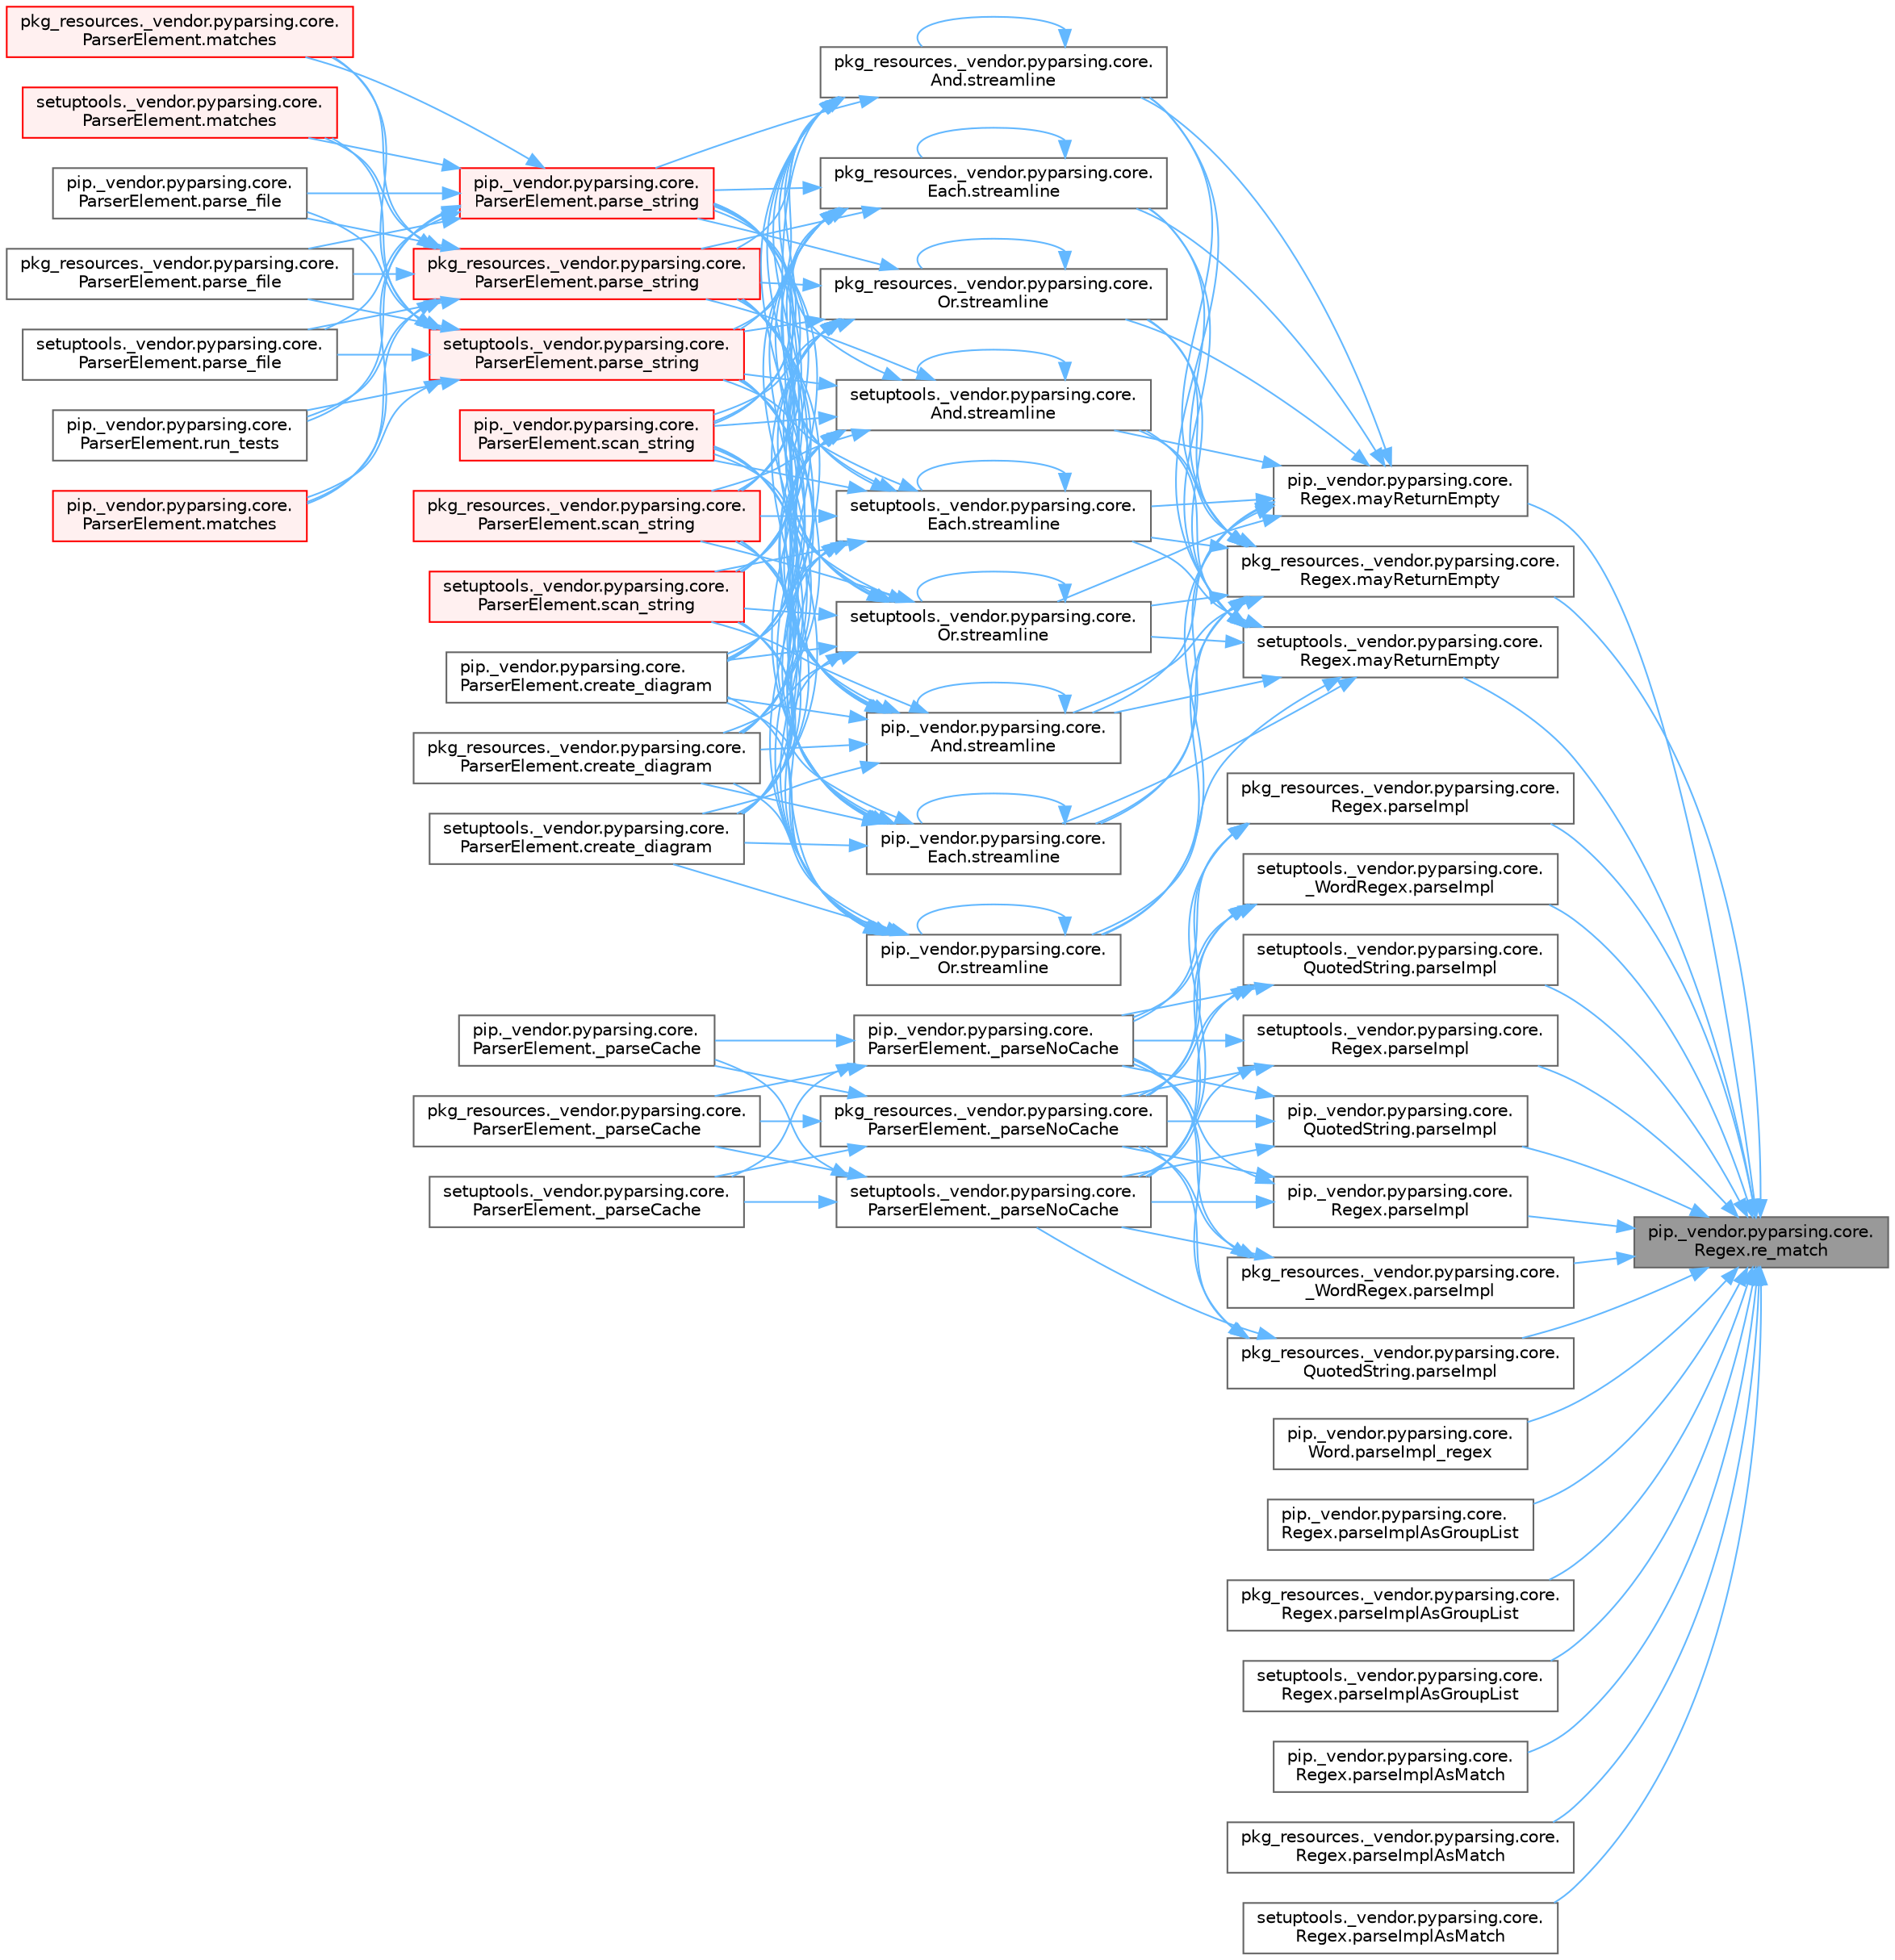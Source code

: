 digraph "pip._vendor.pyparsing.core.Regex.re_match"
{
 // LATEX_PDF_SIZE
  bgcolor="transparent";
  edge [fontname=Helvetica,fontsize=10,labelfontname=Helvetica,labelfontsize=10];
  node [fontname=Helvetica,fontsize=10,shape=box,height=0.2,width=0.4];
  rankdir="RL";
  Node1 [id="Node000001",label="pip._vendor.pyparsing.core.\lRegex.re_match",height=0.2,width=0.4,color="gray40", fillcolor="grey60", style="filled", fontcolor="black",tooltip=" "];
  Node1 -> Node2 [id="edge1_Node000001_Node000002",dir="back",color="steelblue1",style="solid",tooltip=" "];
  Node2 [id="Node000002",label="pip._vendor.pyparsing.core.\lRegex.mayReturnEmpty",height=0.2,width=0.4,color="grey40", fillcolor="white", style="filled",URL="$classpip_1_1__vendor_1_1pyparsing_1_1core_1_1_regex.html#a7319d9277dcc4bc87e0ae014028d772b",tooltip=" "];
  Node2 -> Node3 [id="edge2_Node000002_Node000003",dir="back",color="steelblue1",style="solid",tooltip=" "];
  Node3 [id="Node000003",label="pip._vendor.pyparsing.core.\lAnd.streamline",height=0.2,width=0.4,color="grey40", fillcolor="white", style="filled",URL="$classpip_1_1__vendor_1_1pyparsing_1_1core_1_1_and.html#a7446a6e43ede488c85348e0bc684f01a",tooltip=" "];
  Node3 -> Node4 [id="edge3_Node000003_Node000004",dir="back",color="steelblue1",style="solid",tooltip=" "];
  Node4 [id="Node000004",label="pip._vendor.pyparsing.core.\lParserElement.create_diagram",height=0.2,width=0.4,color="grey40", fillcolor="white", style="filled",URL="$classpip_1_1__vendor_1_1pyparsing_1_1core_1_1_parser_element.html#a5bc732f7ee3b63328942b206ddb60680",tooltip=" "];
  Node3 -> Node5 [id="edge4_Node000003_Node000005",dir="back",color="steelblue1",style="solid",tooltip=" "];
  Node5 [id="Node000005",label="pkg_resources._vendor.pyparsing.core.\lParserElement.create_diagram",height=0.2,width=0.4,color="grey40", fillcolor="white", style="filled",URL="$classpkg__resources_1_1__vendor_1_1pyparsing_1_1core_1_1_parser_element.html#a66d8835d0b5eb2209b59040c180b73b0",tooltip=" "];
  Node3 -> Node6 [id="edge5_Node000003_Node000006",dir="back",color="steelblue1",style="solid",tooltip=" "];
  Node6 [id="Node000006",label="setuptools._vendor.pyparsing.core.\lParserElement.create_diagram",height=0.2,width=0.4,color="grey40", fillcolor="white", style="filled",URL="$classsetuptools_1_1__vendor_1_1pyparsing_1_1core_1_1_parser_element.html#ab7e3f532f6e7783243272292e1f604b3",tooltip=" "];
  Node3 -> Node7 [id="edge6_Node000003_Node000007",dir="back",color="steelblue1",style="solid",tooltip=" "];
  Node7 [id="Node000007",label="pip._vendor.pyparsing.core.\lParserElement.parse_string",height=0.2,width=0.4,color="red", fillcolor="#FFF0F0", style="filled",URL="$classpip_1_1__vendor_1_1pyparsing_1_1core_1_1_parser_element.html#ac17206f98799aeb9149ef0873423fb3d",tooltip=" "];
  Node7 -> Node8 [id="edge7_Node000007_Node000008",dir="back",color="steelblue1",style="solid",tooltip=" "];
  Node8 [id="Node000008",label="pip._vendor.pyparsing.core.\lParserElement.matches",height=0.2,width=0.4,color="red", fillcolor="#FFF0F0", style="filled",URL="$classpip_1_1__vendor_1_1pyparsing_1_1core_1_1_parser_element.html#a506dbc15b395eb36dc4f6cbc0fdf143a",tooltip=" "];
  Node7 -> Node21 [id="edge8_Node000007_Node000021",dir="back",color="steelblue1",style="solid",tooltip=" "];
  Node21 [id="Node000021",label="pkg_resources._vendor.pyparsing.core.\lParserElement.matches",height=0.2,width=0.4,color="red", fillcolor="#FFF0F0", style="filled",URL="$classpkg__resources_1_1__vendor_1_1pyparsing_1_1core_1_1_parser_element.html#a83b843cc10043a223825a7b6ee2bf3ed",tooltip=" "];
  Node7 -> Node22 [id="edge9_Node000007_Node000022",dir="back",color="steelblue1",style="solid",tooltip=" "];
  Node22 [id="Node000022",label="setuptools._vendor.pyparsing.core.\lParserElement.matches",height=0.2,width=0.4,color="red", fillcolor="#FFF0F0", style="filled",URL="$classsetuptools_1_1__vendor_1_1pyparsing_1_1core_1_1_parser_element.html#a340c5dbbc0054029fa245e398f694e14",tooltip=" "];
  Node7 -> Node23 [id="edge10_Node000007_Node000023",dir="back",color="steelblue1",style="solid",tooltip=" "];
  Node23 [id="Node000023",label="pip._vendor.pyparsing.core.\lParserElement.parse_file",height=0.2,width=0.4,color="grey40", fillcolor="white", style="filled",URL="$classpip_1_1__vendor_1_1pyparsing_1_1core_1_1_parser_element.html#a161e1fa167881e4e3fa9f26155612ed1",tooltip=" "];
  Node7 -> Node24 [id="edge11_Node000007_Node000024",dir="back",color="steelblue1",style="solid",tooltip=" "];
  Node24 [id="Node000024",label="pkg_resources._vendor.pyparsing.core.\lParserElement.parse_file",height=0.2,width=0.4,color="grey40", fillcolor="white", style="filled",URL="$classpkg__resources_1_1__vendor_1_1pyparsing_1_1core_1_1_parser_element.html#a4b7f81ada4824fcac02e6fae60e97154",tooltip=" "];
  Node7 -> Node25 [id="edge12_Node000007_Node000025",dir="back",color="steelblue1",style="solid",tooltip=" "];
  Node25 [id="Node000025",label="setuptools._vendor.pyparsing.core.\lParserElement.parse_file",height=0.2,width=0.4,color="grey40", fillcolor="white", style="filled",URL="$classsetuptools_1_1__vendor_1_1pyparsing_1_1core_1_1_parser_element.html#a8f9b8fccb7fc5a55bc10cb3ab46cf419",tooltip=" "];
  Node7 -> Node26 [id="edge13_Node000007_Node000026",dir="back",color="steelblue1",style="solid",tooltip=" "];
  Node26 [id="Node000026",label="pip._vendor.pyparsing.core.\lParserElement.run_tests",height=0.2,width=0.4,color="grey40", fillcolor="white", style="filled",URL="$classpip_1_1__vendor_1_1pyparsing_1_1core_1_1_parser_element.html#a35107e02c57a82575247354b2ffe5d63",tooltip=" "];
  Node3 -> Node29 [id="edge14_Node000003_Node000029",dir="back",color="steelblue1",style="solid",tooltip=" "];
  Node29 [id="Node000029",label="pkg_resources._vendor.pyparsing.core.\lParserElement.parse_string",height=0.2,width=0.4,color="red", fillcolor="#FFF0F0", style="filled",URL="$classpkg__resources_1_1__vendor_1_1pyparsing_1_1core_1_1_parser_element.html#a8c3e947b9af4425a1b7f4c8db034a549",tooltip=" "];
  Node29 -> Node8 [id="edge15_Node000029_Node000008",dir="back",color="steelblue1",style="solid",tooltip=" "];
  Node29 -> Node21 [id="edge16_Node000029_Node000021",dir="back",color="steelblue1",style="solid",tooltip=" "];
  Node29 -> Node22 [id="edge17_Node000029_Node000022",dir="back",color="steelblue1",style="solid",tooltip=" "];
  Node29 -> Node23 [id="edge18_Node000029_Node000023",dir="back",color="steelblue1",style="solid",tooltip=" "];
  Node29 -> Node24 [id="edge19_Node000029_Node000024",dir="back",color="steelblue1",style="solid",tooltip=" "];
  Node29 -> Node25 [id="edge20_Node000029_Node000025",dir="back",color="steelblue1",style="solid",tooltip=" "];
  Node29 -> Node26 [id="edge21_Node000029_Node000026",dir="back",color="steelblue1",style="solid",tooltip=" "];
  Node3 -> Node30 [id="edge22_Node000003_Node000030",dir="back",color="steelblue1",style="solid",tooltip=" "];
  Node30 [id="Node000030",label="setuptools._vendor.pyparsing.core.\lParserElement.parse_string",height=0.2,width=0.4,color="red", fillcolor="#FFF0F0", style="filled",URL="$classsetuptools_1_1__vendor_1_1pyparsing_1_1core_1_1_parser_element.html#a4bceb4c6190dd0bd2ea4c6ef9e8fe6f9",tooltip=" "];
  Node30 -> Node8 [id="edge23_Node000030_Node000008",dir="back",color="steelblue1",style="solid",tooltip=" "];
  Node30 -> Node21 [id="edge24_Node000030_Node000021",dir="back",color="steelblue1",style="solid",tooltip=" "];
  Node30 -> Node22 [id="edge25_Node000030_Node000022",dir="back",color="steelblue1",style="solid",tooltip=" "];
  Node30 -> Node23 [id="edge26_Node000030_Node000023",dir="back",color="steelblue1",style="solid",tooltip=" "];
  Node30 -> Node24 [id="edge27_Node000030_Node000024",dir="back",color="steelblue1",style="solid",tooltip=" "];
  Node30 -> Node25 [id="edge28_Node000030_Node000025",dir="back",color="steelblue1",style="solid",tooltip=" "];
  Node30 -> Node26 [id="edge29_Node000030_Node000026",dir="back",color="steelblue1",style="solid",tooltip=" "];
  Node3 -> Node31 [id="edge30_Node000003_Node000031",dir="back",color="steelblue1",style="solid",tooltip=" "];
  Node31 [id="Node000031",label="pip._vendor.pyparsing.core.\lParserElement.scan_string",height=0.2,width=0.4,color="red", fillcolor="#FFF0F0", style="filled",URL="$classpip_1_1__vendor_1_1pyparsing_1_1core_1_1_parser_element.html#a0a066b31d55597f3b2ac426eab0ef7a8",tooltip=" "];
  Node3 -> Node3210 [id="edge31_Node000003_Node003210",dir="back",color="steelblue1",style="solid",tooltip=" "];
  Node3210 [id="Node003210",label="pkg_resources._vendor.pyparsing.core.\lParserElement.scan_string",height=0.2,width=0.4,color="red", fillcolor="#FFF0F0", style="filled",URL="$classpkg__resources_1_1__vendor_1_1pyparsing_1_1core_1_1_parser_element.html#a72c2c28e4b4d308fb917b19795da3b31",tooltip=" "];
  Node3 -> Node3211 [id="edge32_Node000003_Node003211",dir="back",color="steelblue1",style="solid",tooltip=" "];
  Node3211 [id="Node003211",label="setuptools._vendor.pyparsing.core.\lParserElement.scan_string",height=0.2,width=0.4,color="red", fillcolor="#FFF0F0", style="filled",URL="$classsetuptools_1_1__vendor_1_1pyparsing_1_1core_1_1_parser_element.html#a1e2aa4fc1e0debef9f876b7e1ccbfb62",tooltip=" "];
  Node3 -> Node3 [id="edge33_Node000003_Node000003",dir="back",color="steelblue1",style="solid",tooltip=" "];
  Node2 -> Node3212 [id="edge34_Node000002_Node003212",dir="back",color="steelblue1",style="solid",tooltip=" "];
  Node3212 [id="Node003212",label="pip._vendor.pyparsing.core.\lEach.streamline",height=0.2,width=0.4,color="grey40", fillcolor="white", style="filled",URL="$classpip_1_1__vendor_1_1pyparsing_1_1core_1_1_each.html#a96aa5153ac4224d3fb453b3bdd797ff1",tooltip=" "];
  Node3212 -> Node4 [id="edge35_Node003212_Node000004",dir="back",color="steelblue1",style="solid",tooltip=" "];
  Node3212 -> Node5 [id="edge36_Node003212_Node000005",dir="back",color="steelblue1",style="solid",tooltip=" "];
  Node3212 -> Node6 [id="edge37_Node003212_Node000006",dir="back",color="steelblue1",style="solid",tooltip=" "];
  Node3212 -> Node7 [id="edge38_Node003212_Node000007",dir="back",color="steelblue1",style="solid",tooltip=" "];
  Node3212 -> Node29 [id="edge39_Node003212_Node000029",dir="back",color="steelblue1",style="solid",tooltip=" "];
  Node3212 -> Node30 [id="edge40_Node003212_Node000030",dir="back",color="steelblue1",style="solid",tooltip=" "];
  Node3212 -> Node31 [id="edge41_Node003212_Node000031",dir="back",color="steelblue1",style="solid",tooltip=" "];
  Node3212 -> Node3210 [id="edge42_Node003212_Node003210",dir="back",color="steelblue1",style="solid",tooltip=" "];
  Node3212 -> Node3211 [id="edge43_Node003212_Node003211",dir="back",color="steelblue1",style="solid",tooltip=" "];
  Node3212 -> Node3212 [id="edge44_Node003212_Node003212",dir="back",color="steelblue1",style="solid",tooltip=" "];
  Node2 -> Node3213 [id="edge45_Node000002_Node003213",dir="back",color="steelblue1",style="solid",tooltip=" "];
  Node3213 [id="Node003213",label="pip._vendor.pyparsing.core.\lOr.streamline",height=0.2,width=0.4,color="grey40", fillcolor="white", style="filled",URL="$classpip_1_1__vendor_1_1pyparsing_1_1core_1_1_or.html#aaaf554dbc1aec5d9cddf31cd519f8a95",tooltip=" "];
  Node3213 -> Node4 [id="edge46_Node003213_Node000004",dir="back",color="steelblue1",style="solid",tooltip=" "];
  Node3213 -> Node5 [id="edge47_Node003213_Node000005",dir="back",color="steelblue1",style="solid",tooltip=" "];
  Node3213 -> Node6 [id="edge48_Node003213_Node000006",dir="back",color="steelblue1",style="solid",tooltip=" "];
  Node3213 -> Node7 [id="edge49_Node003213_Node000007",dir="back",color="steelblue1",style="solid",tooltip=" "];
  Node3213 -> Node29 [id="edge50_Node003213_Node000029",dir="back",color="steelblue1",style="solid",tooltip=" "];
  Node3213 -> Node30 [id="edge51_Node003213_Node000030",dir="back",color="steelblue1",style="solid",tooltip=" "];
  Node3213 -> Node31 [id="edge52_Node003213_Node000031",dir="back",color="steelblue1",style="solid",tooltip=" "];
  Node3213 -> Node3210 [id="edge53_Node003213_Node003210",dir="back",color="steelblue1",style="solid",tooltip=" "];
  Node3213 -> Node3211 [id="edge54_Node003213_Node003211",dir="back",color="steelblue1",style="solid",tooltip=" "];
  Node3213 -> Node3213 [id="edge55_Node003213_Node003213",dir="back",color="steelblue1",style="solid",tooltip=" "];
  Node2 -> Node3214 [id="edge56_Node000002_Node003214",dir="back",color="steelblue1",style="solid",tooltip=" "];
  Node3214 [id="Node003214",label="pkg_resources._vendor.pyparsing.core.\lAnd.streamline",height=0.2,width=0.4,color="grey40", fillcolor="white", style="filled",URL="$classpkg__resources_1_1__vendor_1_1pyparsing_1_1core_1_1_and.html#a961e2458f172f1d34fe94a756cdf9a0e",tooltip=" "];
  Node3214 -> Node4 [id="edge57_Node003214_Node000004",dir="back",color="steelblue1",style="solid",tooltip=" "];
  Node3214 -> Node5 [id="edge58_Node003214_Node000005",dir="back",color="steelblue1",style="solid",tooltip=" "];
  Node3214 -> Node6 [id="edge59_Node003214_Node000006",dir="back",color="steelblue1",style="solid",tooltip=" "];
  Node3214 -> Node7 [id="edge60_Node003214_Node000007",dir="back",color="steelblue1",style="solid",tooltip=" "];
  Node3214 -> Node29 [id="edge61_Node003214_Node000029",dir="back",color="steelblue1",style="solid",tooltip=" "];
  Node3214 -> Node30 [id="edge62_Node003214_Node000030",dir="back",color="steelblue1",style="solid",tooltip=" "];
  Node3214 -> Node31 [id="edge63_Node003214_Node000031",dir="back",color="steelblue1",style="solid",tooltip=" "];
  Node3214 -> Node3210 [id="edge64_Node003214_Node003210",dir="back",color="steelblue1",style="solid",tooltip=" "];
  Node3214 -> Node3211 [id="edge65_Node003214_Node003211",dir="back",color="steelblue1",style="solid",tooltip=" "];
  Node3214 -> Node3214 [id="edge66_Node003214_Node003214",dir="back",color="steelblue1",style="solid",tooltip=" "];
  Node2 -> Node3215 [id="edge67_Node000002_Node003215",dir="back",color="steelblue1",style="solid",tooltip=" "];
  Node3215 [id="Node003215",label="pkg_resources._vendor.pyparsing.core.\lEach.streamline",height=0.2,width=0.4,color="grey40", fillcolor="white", style="filled",URL="$classpkg__resources_1_1__vendor_1_1pyparsing_1_1core_1_1_each.html#af5805f767d634140e3c0c7e8bbe0c1f0",tooltip=" "];
  Node3215 -> Node4 [id="edge68_Node003215_Node000004",dir="back",color="steelblue1",style="solid",tooltip=" "];
  Node3215 -> Node5 [id="edge69_Node003215_Node000005",dir="back",color="steelblue1",style="solid",tooltip=" "];
  Node3215 -> Node6 [id="edge70_Node003215_Node000006",dir="back",color="steelblue1",style="solid",tooltip=" "];
  Node3215 -> Node7 [id="edge71_Node003215_Node000007",dir="back",color="steelblue1",style="solid",tooltip=" "];
  Node3215 -> Node29 [id="edge72_Node003215_Node000029",dir="back",color="steelblue1",style="solid",tooltip=" "];
  Node3215 -> Node30 [id="edge73_Node003215_Node000030",dir="back",color="steelblue1",style="solid",tooltip=" "];
  Node3215 -> Node31 [id="edge74_Node003215_Node000031",dir="back",color="steelblue1",style="solid",tooltip=" "];
  Node3215 -> Node3210 [id="edge75_Node003215_Node003210",dir="back",color="steelblue1",style="solid",tooltip=" "];
  Node3215 -> Node3211 [id="edge76_Node003215_Node003211",dir="back",color="steelblue1",style="solid",tooltip=" "];
  Node3215 -> Node3215 [id="edge77_Node003215_Node003215",dir="back",color="steelblue1",style="solid",tooltip=" "];
  Node2 -> Node3216 [id="edge78_Node000002_Node003216",dir="back",color="steelblue1",style="solid",tooltip=" "];
  Node3216 [id="Node003216",label="pkg_resources._vendor.pyparsing.core.\lOr.streamline",height=0.2,width=0.4,color="grey40", fillcolor="white", style="filled",URL="$classpkg__resources_1_1__vendor_1_1pyparsing_1_1core_1_1_or.html#a854639b74587124e16b98edd0607316c",tooltip=" "];
  Node3216 -> Node4 [id="edge79_Node003216_Node000004",dir="back",color="steelblue1",style="solid",tooltip=" "];
  Node3216 -> Node5 [id="edge80_Node003216_Node000005",dir="back",color="steelblue1",style="solid",tooltip=" "];
  Node3216 -> Node6 [id="edge81_Node003216_Node000006",dir="back",color="steelblue1",style="solid",tooltip=" "];
  Node3216 -> Node7 [id="edge82_Node003216_Node000007",dir="back",color="steelblue1",style="solid",tooltip=" "];
  Node3216 -> Node29 [id="edge83_Node003216_Node000029",dir="back",color="steelblue1",style="solid",tooltip=" "];
  Node3216 -> Node30 [id="edge84_Node003216_Node000030",dir="back",color="steelblue1",style="solid",tooltip=" "];
  Node3216 -> Node31 [id="edge85_Node003216_Node000031",dir="back",color="steelblue1",style="solid",tooltip=" "];
  Node3216 -> Node3210 [id="edge86_Node003216_Node003210",dir="back",color="steelblue1",style="solid",tooltip=" "];
  Node3216 -> Node3211 [id="edge87_Node003216_Node003211",dir="back",color="steelblue1",style="solid",tooltip=" "];
  Node3216 -> Node3216 [id="edge88_Node003216_Node003216",dir="back",color="steelblue1",style="solid",tooltip=" "];
  Node2 -> Node3217 [id="edge89_Node000002_Node003217",dir="back",color="steelblue1",style="solid",tooltip=" "];
  Node3217 [id="Node003217",label="setuptools._vendor.pyparsing.core.\lAnd.streamline",height=0.2,width=0.4,color="grey40", fillcolor="white", style="filled",URL="$classsetuptools_1_1__vendor_1_1pyparsing_1_1core_1_1_and.html#a994b65a179dc06dec0a35a9e661bbbcf",tooltip=" "];
  Node3217 -> Node4 [id="edge90_Node003217_Node000004",dir="back",color="steelblue1",style="solid",tooltip=" "];
  Node3217 -> Node5 [id="edge91_Node003217_Node000005",dir="back",color="steelblue1",style="solid",tooltip=" "];
  Node3217 -> Node6 [id="edge92_Node003217_Node000006",dir="back",color="steelblue1",style="solid",tooltip=" "];
  Node3217 -> Node7 [id="edge93_Node003217_Node000007",dir="back",color="steelblue1",style="solid",tooltip=" "];
  Node3217 -> Node29 [id="edge94_Node003217_Node000029",dir="back",color="steelblue1",style="solid",tooltip=" "];
  Node3217 -> Node30 [id="edge95_Node003217_Node000030",dir="back",color="steelblue1",style="solid",tooltip=" "];
  Node3217 -> Node31 [id="edge96_Node003217_Node000031",dir="back",color="steelblue1",style="solid",tooltip=" "];
  Node3217 -> Node3210 [id="edge97_Node003217_Node003210",dir="back",color="steelblue1",style="solid",tooltip=" "];
  Node3217 -> Node3211 [id="edge98_Node003217_Node003211",dir="back",color="steelblue1",style="solid",tooltip=" "];
  Node3217 -> Node3217 [id="edge99_Node003217_Node003217",dir="back",color="steelblue1",style="solid",tooltip=" "];
  Node2 -> Node3218 [id="edge100_Node000002_Node003218",dir="back",color="steelblue1",style="solid",tooltip=" "];
  Node3218 [id="Node003218",label="setuptools._vendor.pyparsing.core.\lEach.streamline",height=0.2,width=0.4,color="grey40", fillcolor="white", style="filled",URL="$classsetuptools_1_1__vendor_1_1pyparsing_1_1core_1_1_each.html#a1bab1a878298d884782c2dcea9b7b2ff",tooltip=" "];
  Node3218 -> Node4 [id="edge101_Node003218_Node000004",dir="back",color="steelblue1",style="solid",tooltip=" "];
  Node3218 -> Node5 [id="edge102_Node003218_Node000005",dir="back",color="steelblue1",style="solid",tooltip=" "];
  Node3218 -> Node6 [id="edge103_Node003218_Node000006",dir="back",color="steelblue1",style="solid",tooltip=" "];
  Node3218 -> Node7 [id="edge104_Node003218_Node000007",dir="back",color="steelblue1",style="solid",tooltip=" "];
  Node3218 -> Node29 [id="edge105_Node003218_Node000029",dir="back",color="steelblue1",style="solid",tooltip=" "];
  Node3218 -> Node30 [id="edge106_Node003218_Node000030",dir="back",color="steelblue1",style="solid",tooltip=" "];
  Node3218 -> Node31 [id="edge107_Node003218_Node000031",dir="back",color="steelblue1",style="solid",tooltip=" "];
  Node3218 -> Node3210 [id="edge108_Node003218_Node003210",dir="back",color="steelblue1",style="solid",tooltip=" "];
  Node3218 -> Node3211 [id="edge109_Node003218_Node003211",dir="back",color="steelblue1",style="solid",tooltip=" "];
  Node3218 -> Node3218 [id="edge110_Node003218_Node003218",dir="back",color="steelblue1",style="solid",tooltip=" "];
  Node2 -> Node3219 [id="edge111_Node000002_Node003219",dir="back",color="steelblue1",style="solid",tooltip=" "];
  Node3219 [id="Node003219",label="setuptools._vendor.pyparsing.core.\lOr.streamline",height=0.2,width=0.4,color="grey40", fillcolor="white", style="filled",URL="$classsetuptools_1_1__vendor_1_1pyparsing_1_1core_1_1_or.html#aeab055b0277cb2c7035b849cfc773127",tooltip=" "];
  Node3219 -> Node4 [id="edge112_Node003219_Node000004",dir="back",color="steelblue1",style="solid",tooltip=" "];
  Node3219 -> Node5 [id="edge113_Node003219_Node000005",dir="back",color="steelblue1",style="solid",tooltip=" "];
  Node3219 -> Node6 [id="edge114_Node003219_Node000006",dir="back",color="steelblue1",style="solid",tooltip=" "];
  Node3219 -> Node7 [id="edge115_Node003219_Node000007",dir="back",color="steelblue1",style="solid",tooltip=" "];
  Node3219 -> Node29 [id="edge116_Node003219_Node000029",dir="back",color="steelblue1",style="solid",tooltip=" "];
  Node3219 -> Node30 [id="edge117_Node003219_Node000030",dir="back",color="steelblue1",style="solid",tooltip=" "];
  Node3219 -> Node31 [id="edge118_Node003219_Node000031",dir="back",color="steelblue1",style="solid",tooltip=" "];
  Node3219 -> Node3210 [id="edge119_Node003219_Node003210",dir="back",color="steelblue1",style="solid",tooltip=" "];
  Node3219 -> Node3211 [id="edge120_Node003219_Node003211",dir="back",color="steelblue1",style="solid",tooltip=" "];
  Node3219 -> Node3219 [id="edge121_Node003219_Node003219",dir="back",color="steelblue1",style="solid",tooltip=" "];
  Node1 -> Node3220 [id="edge122_Node000001_Node003220",dir="back",color="steelblue1",style="solid",tooltip=" "];
  Node3220 [id="Node003220",label="pkg_resources._vendor.pyparsing.core.\lRegex.mayReturnEmpty",height=0.2,width=0.4,color="grey40", fillcolor="white", style="filled",URL="$classpkg__resources_1_1__vendor_1_1pyparsing_1_1core_1_1_regex.html#a33f5ad8326b85e734dbaf24720d686b8",tooltip=" "];
  Node3220 -> Node3 [id="edge123_Node003220_Node000003",dir="back",color="steelblue1",style="solid",tooltip=" "];
  Node3220 -> Node3212 [id="edge124_Node003220_Node003212",dir="back",color="steelblue1",style="solid",tooltip=" "];
  Node3220 -> Node3213 [id="edge125_Node003220_Node003213",dir="back",color="steelblue1",style="solid",tooltip=" "];
  Node3220 -> Node3214 [id="edge126_Node003220_Node003214",dir="back",color="steelblue1",style="solid",tooltip=" "];
  Node3220 -> Node3215 [id="edge127_Node003220_Node003215",dir="back",color="steelblue1",style="solid",tooltip=" "];
  Node3220 -> Node3216 [id="edge128_Node003220_Node003216",dir="back",color="steelblue1",style="solid",tooltip=" "];
  Node3220 -> Node3217 [id="edge129_Node003220_Node003217",dir="back",color="steelblue1",style="solid",tooltip=" "];
  Node3220 -> Node3218 [id="edge130_Node003220_Node003218",dir="back",color="steelblue1",style="solid",tooltip=" "];
  Node3220 -> Node3219 [id="edge131_Node003220_Node003219",dir="back",color="steelblue1",style="solid",tooltip=" "];
  Node1 -> Node3221 [id="edge132_Node000001_Node003221",dir="back",color="steelblue1",style="solid",tooltip=" "];
  Node3221 [id="Node003221",label="setuptools._vendor.pyparsing.core.\lRegex.mayReturnEmpty",height=0.2,width=0.4,color="grey40", fillcolor="white", style="filled",URL="$classsetuptools_1_1__vendor_1_1pyparsing_1_1core_1_1_regex.html#a6db31ce76829df8ffa320ee6dfbbfd53",tooltip=" "];
  Node3221 -> Node3 [id="edge133_Node003221_Node000003",dir="back",color="steelblue1",style="solid",tooltip=" "];
  Node3221 -> Node3212 [id="edge134_Node003221_Node003212",dir="back",color="steelblue1",style="solid",tooltip=" "];
  Node3221 -> Node3213 [id="edge135_Node003221_Node003213",dir="back",color="steelblue1",style="solid",tooltip=" "];
  Node3221 -> Node3214 [id="edge136_Node003221_Node003214",dir="back",color="steelblue1",style="solid",tooltip=" "];
  Node3221 -> Node3215 [id="edge137_Node003221_Node003215",dir="back",color="steelblue1",style="solid",tooltip=" "];
  Node3221 -> Node3216 [id="edge138_Node003221_Node003216",dir="back",color="steelblue1",style="solid",tooltip=" "];
  Node3221 -> Node3217 [id="edge139_Node003221_Node003217",dir="back",color="steelblue1",style="solid",tooltip=" "];
  Node3221 -> Node3218 [id="edge140_Node003221_Node003218",dir="back",color="steelblue1",style="solid",tooltip=" "];
  Node3221 -> Node3219 [id="edge141_Node003221_Node003219",dir="back",color="steelblue1",style="solid",tooltip=" "];
  Node1 -> Node3222 [id="edge142_Node000001_Node003222",dir="back",color="steelblue1",style="solid",tooltip=" "];
  Node3222 [id="Node003222",label="pip._vendor.pyparsing.core.\lQuotedString.parseImpl",height=0.2,width=0.4,color="grey40", fillcolor="white", style="filled",URL="$classpip_1_1__vendor_1_1pyparsing_1_1core_1_1_quoted_string.html#a92d684acb71a5115fdc54fc90096e9df",tooltip=" "];
  Node3222 -> Node2391 [id="edge143_Node003222_Node002391",dir="back",color="steelblue1",style="solid",tooltip=" "];
  Node2391 [id="Node002391",label="pip._vendor.pyparsing.core.\lParserElement._parseNoCache",height=0.2,width=0.4,color="grey40", fillcolor="white", style="filled",URL="$classpip_1_1__vendor_1_1pyparsing_1_1core_1_1_parser_element.html#af319bff1f8ae463c29689bc902788e50",tooltip=" "];
  Node2391 -> Node2392 [id="edge144_Node002391_Node002392",dir="back",color="steelblue1",style="solid",tooltip=" "];
  Node2392 [id="Node002392",label="pip._vendor.pyparsing.core.\lParserElement._parseCache",height=0.2,width=0.4,color="grey40", fillcolor="white", style="filled",URL="$classpip_1_1__vendor_1_1pyparsing_1_1core_1_1_parser_element.html#a5614d581e42d84b716b0dcab98157c88",tooltip=" "];
  Node2391 -> Node2393 [id="edge145_Node002391_Node002393",dir="back",color="steelblue1",style="solid",tooltip=" "];
  Node2393 [id="Node002393",label="pkg_resources._vendor.pyparsing.core.\lParserElement._parseCache",height=0.2,width=0.4,color="grey40", fillcolor="white", style="filled",URL="$classpkg__resources_1_1__vendor_1_1pyparsing_1_1core_1_1_parser_element.html#a1a69c7785a92769109263bd940ab37ae",tooltip=" "];
  Node2391 -> Node2394 [id="edge146_Node002391_Node002394",dir="back",color="steelblue1",style="solid",tooltip=" "];
  Node2394 [id="Node002394",label="setuptools._vendor.pyparsing.core.\lParserElement._parseCache",height=0.2,width=0.4,color="grey40", fillcolor="white", style="filled",URL="$classsetuptools_1_1__vendor_1_1pyparsing_1_1core_1_1_parser_element.html#aad2d74190c4edf9d86294fe1907cffba",tooltip=" "];
  Node3222 -> Node2395 [id="edge147_Node003222_Node002395",dir="back",color="steelblue1",style="solid",tooltip=" "];
  Node2395 [id="Node002395",label="pkg_resources._vendor.pyparsing.core.\lParserElement._parseNoCache",height=0.2,width=0.4,color="grey40", fillcolor="white", style="filled",URL="$classpkg__resources_1_1__vendor_1_1pyparsing_1_1core_1_1_parser_element.html#ae74acbecf9daa6eccbb3c02112745915",tooltip=" "];
  Node2395 -> Node2392 [id="edge148_Node002395_Node002392",dir="back",color="steelblue1",style="solid",tooltip=" "];
  Node2395 -> Node2393 [id="edge149_Node002395_Node002393",dir="back",color="steelblue1",style="solid",tooltip=" "];
  Node2395 -> Node2394 [id="edge150_Node002395_Node002394",dir="back",color="steelblue1",style="solid",tooltip=" "];
  Node3222 -> Node2396 [id="edge151_Node003222_Node002396",dir="back",color="steelblue1",style="solid",tooltip=" "];
  Node2396 [id="Node002396",label="setuptools._vendor.pyparsing.core.\lParserElement._parseNoCache",height=0.2,width=0.4,color="grey40", fillcolor="white", style="filled",URL="$classsetuptools_1_1__vendor_1_1pyparsing_1_1core_1_1_parser_element.html#ac87deeca77414208ea7ac3e6f23accc5",tooltip=" "];
  Node2396 -> Node2392 [id="edge152_Node002396_Node002392",dir="back",color="steelblue1",style="solid",tooltip=" "];
  Node2396 -> Node2393 [id="edge153_Node002396_Node002393",dir="back",color="steelblue1",style="solid",tooltip=" "];
  Node2396 -> Node2394 [id="edge154_Node002396_Node002394",dir="back",color="steelblue1",style="solid",tooltip=" "];
  Node1 -> Node3223 [id="edge155_Node000001_Node003223",dir="back",color="steelblue1",style="solid",tooltip=" "];
  Node3223 [id="Node003223",label="pip._vendor.pyparsing.core.\lRegex.parseImpl",height=0.2,width=0.4,color="grey40", fillcolor="white", style="filled",URL="$classpip_1_1__vendor_1_1pyparsing_1_1core_1_1_regex.html#a00ab84bc9d6c48734ff75b71cc354720",tooltip=" "];
  Node3223 -> Node2391 [id="edge156_Node003223_Node002391",dir="back",color="steelblue1",style="solid",tooltip=" "];
  Node3223 -> Node2395 [id="edge157_Node003223_Node002395",dir="back",color="steelblue1",style="solid",tooltip=" "];
  Node3223 -> Node2396 [id="edge158_Node003223_Node002396",dir="back",color="steelblue1",style="solid",tooltip=" "];
  Node1 -> Node3224 [id="edge159_Node000001_Node003224",dir="back",color="steelblue1",style="solid",tooltip=" "];
  Node3224 [id="Node003224",label="pkg_resources._vendor.pyparsing.core.\l_WordRegex.parseImpl",height=0.2,width=0.4,color="grey40", fillcolor="white", style="filled",URL="$classpkg__resources_1_1__vendor_1_1pyparsing_1_1core_1_1___word_regex.html#a25e49e4fde489aa339756ebe1e171b9f",tooltip=" "];
  Node3224 -> Node2391 [id="edge160_Node003224_Node002391",dir="back",color="steelblue1",style="solid",tooltip=" "];
  Node3224 -> Node2395 [id="edge161_Node003224_Node002395",dir="back",color="steelblue1",style="solid",tooltip=" "];
  Node3224 -> Node2396 [id="edge162_Node003224_Node002396",dir="back",color="steelblue1",style="solid",tooltip=" "];
  Node1 -> Node3225 [id="edge163_Node000001_Node003225",dir="back",color="steelblue1",style="solid",tooltip=" "];
  Node3225 [id="Node003225",label="pkg_resources._vendor.pyparsing.core.\lQuotedString.parseImpl",height=0.2,width=0.4,color="grey40", fillcolor="white", style="filled",URL="$classpkg__resources_1_1__vendor_1_1pyparsing_1_1core_1_1_quoted_string.html#a56518821229c3c5d066e9f1160b44632",tooltip=" "];
  Node3225 -> Node2391 [id="edge164_Node003225_Node002391",dir="back",color="steelblue1",style="solid",tooltip=" "];
  Node3225 -> Node2395 [id="edge165_Node003225_Node002395",dir="back",color="steelblue1",style="solid",tooltip=" "];
  Node3225 -> Node2396 [id="edge166_Node003225_Node002396",dir="back",color="steelblue1",style="solid",tooltip=" "];
  Node1 -> Node3226 [id="edge167_Node000001_Node003226",dir="back",color="steelblue1",style="solid",tooltip=" "];
  Node3226 [id="Node003226",label="pkg_resources._vendor.pyparsing.core.\lRegex.parseImpl",height=0.2,width=0.4,color="grey40", fillcolor="white", style="filled",URL="$classpkg__resources_1_1__vendor_1_1pyparsing_1_1core_1_1_regex.html#ad63053cb462e84716134a7a2d8477fd2",tooltip=" "];
  Node3226 -> Node2391 [id="edge168_Node003226_Node002391",dir="back",color="steelblue1",style="solid",tooltip=" "];
  Node3226 -> Node2395 [id="edge169_Node003226_Node002395",dir="back",color="steelblue1",style="solid",tooltip=" "];
  Node3226 -> Node2396 [id="edge170_Node003226_Node002396",dir="back",color="steelblue1",style="solid",tooltip=" "];
  Node1 -> Node3227 [id="edge171_Node000001_Node003227",dir="back",color="steelblue1",style="solid",tooltip=" "];
  Node3227 [id="Node003227",label="setuptools._vendor.pyparsing.core.\l_WordRegex.parseImpl",height=0.2,width=0.4,color="grey40", fillcolor="white", style="filled",URL="$classsetuptools_1_1__vendor_1_1pyparsing_1_1core_1_1___word_regex.html#a5d7988d02fdc0ffb663e3c64b7a1e20b",tooltip=" "];
  Node3227 -> Node2391 [id="edge172_Node003227_Node002391",dir="back",color="steelblue1",style="solid",tooltip=" "];
  Node3227 -> Node2395 [id="edge173_Node003227_Node002395",dir="back",color="steelblue1",style="solid",tooltip=" "];
  Node3227 -> Node2396 [id="edge174_Node003227_Node002396",dir="back",color="steelblue1",style="solid",tooltip=" "];
  Node1 -> Node3228 [id="edge175_Node000001_Node003228",dir="back",color="steelblue1",style="solid",tooltip=" "];
  Node3228 [id="Node003228",label="setuptools._vendor.pyparsing.core.\lQuotedString.parseImpl",height=0.2,width=0.4,color="grey40", fillcolor="white", style="filled",URL="$classsetuptools_1_1__vendor_1_1pyparsing_1_1core_1_1_quoted_string.html#a886eb9371e033227ee46d32112969af4",tooltip=" "];
  Node3228 -> Node2391 [id="edge176_Node003228_Node002391",dir="back",color="steelblue1",style="solid",tooltip=" "];
  Node3228 -> Node2395 [id="edge177_Node003228_Node002395",dir="back",color="steelblue1",style="solid",tooltip=" "];
  Node3228 -> Node2396 [id="edge178_Node003228_Node002396",dir="back",color="steelblue1",style="solid",tooltip=" "];
  Node1 -> Node3229 [id="edge179_Node000001_Node003229",dir="back",color="steelblue1",style="solid",tooltip=" "];
  Node3229 [id="Node003229",label="setuptools._vendor.pyparsing.core.\lRegex.parseImpl",height=0.2,width=0.4,color="grey40", fillcolor="white", style="filled",URL="$classsetuptools_1_1__vendor_1_1pyparsing_1_1core_1_1_regex.html#a3eaae662caae6afe0d0aaf8ee8e14c57",tooltip=" "];
  Node3229 -> Node2391 [id="edge180_Node003229_Node002391",dir="back",color="steelblue1",style="solid",tooltip=" "];
  Node3229 -> Node2395 [id="edge181_Node003229_Node002395",dir="back",color="steelblue1",style="solid",tooltip=" "];
  Node3229 -> Node2396 [id="edge182_Node003229_Node002396",dir="back",color="steelblue1",style="solid",tooltip=" "];
  Node1 -> Node3230 [id="edge183_Node000001_Node003230",dir="back",color="steelblue1",style="solid",tooltip=" "];
  Node3230 [id="Node003230",label="pip._vendor.pyparsing.core.\lWord.parseImpl_regex",height=0.2,width=0.4,color="grey40", fillcolor="white", style="filled",URL="$classpip_1_1__vendor_1_1pyparsing_1_1core_1_1_word.html#aeeb774897990f0460e5ea511d78db467",tooltip=" "];
  Node1 -> Node3231 [id="edge184_Node000001_Node003231",dir="back",color="steelblue1",style="solid",tooltip=" "];
  Node3231 [id="Node003231",label="pip._vendor.pyparsing.core.\lRegex.parseImplAsGroupList",height=0.2,width=0.4,color="grey40", fillcolor="white", style="filled",URL="$classpip_1_1__vendor_1_1pyparsing_1_1core_1_1_regex.html#aac414af506be7d5b38e56a4a1bd0e879",tooltip=" "];
  Node1 -> Node3232 [id="edge185_Node000001_Node003232",dir="back",color="steelblue1",style="solid",tooltip=" "];
  Node3232 [id="Node003232",label="pkg_resources._vendor.pyparsing.core.\lRegex.parseImplAsGroupList",height=0.2,width=0.4,color="grey40", fillcolor="white", style="filled",URL="$classpkg__resources_1_1__vendor_1_1pyparsing_1_1core_1_1_regex.html#a2b63ef48c7686f2e02588669adca9986",tooltip=" "];
  Node1 -> Node3233 [id="edge186_Node000001_Node003233",dir="back",color="steelblue1",style="solid",tooltip=" "];
  Node3233 [id="Node003233",label="setuptools._vendor.pyparsing.core.\lRegex.parseImplAsGroupList",height=0.2,width=0.4,color="grey40", fillcolor="white", style="filled",URL="$classsetuptools_1_1__vendor_1_1pyparsing_1_1core_1_1_regex.html#a1b9ebea59647270dc91a1575ca122068",tooltip=" "];
  Node1 -> Node3234 [id="edge187_Node000001_Node003234",dir="back",color="steelblue1",style="solid",tooltip=" "];
  Node3234 [id="Node003234",label="pip._vendor.pyparsing.core.\lRegex.parseImplAsMatch",height=0.2,width=0.4,color="grey40", fillcolor="white", style="filled",URL="$classpip_1_1__vendor_1_1pyparsing_1_1core_1_1_regex.html#aa91477b6da65489da80309d576445678",tooltip=" "];
  Node1 -> Node3235 [id="edge188_Node000001_Node003235",dir="back",color="steelblue1",style="solid",tooltip=" "];
  Node3235 [id="Node003235",label="pkg_resources._vendor.pyparsing.core.\lRegex.parseImplAsMatch",height=0.2,width=0.4,color="grey40", fillcolor="white", style="filled",URL="$classpkg__resources_1_1__vendor_1_1pyparsing_1_1core_1_1_regex.html#a478a917885c180d7c19ce42d30f06d23",tooltip=" "];
  Node1 -> Node3236 [id="edge189_Node000001_Node003236",dir="back",color="steelblue1",style="solid",tooltip=" "];
  Node3236 [id="Node003236",label="setuptools._vendor.pyparsing.core.\lRegex.parseImplAsMatch",height=0.2,width=0.4,color="grey40", fillcolor="white", style="filled",URL="$classsetuptools_1_1__vendor_1_1pyparsing_1_1core_1_1_regex.html#aca2b7784544a3589e5d7b4b5fa2ba611",tooltip=" "];
}
